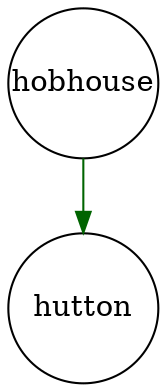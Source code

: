digraph fullagr_hobhouse_hutton { 
 K=0.6 
 "hobhouse" -> { "hutton" } [color="darkgreen", arrowhead="normal", penwidth=1, href="#221"]; 
 "hobhouse" [shape="circle", fixedsize="true", height=1, width=1, style="filled", fillcolor="white", href="#hobhouse"]; 
 "hutton" [shape="circle", fixedsize="true", height=1, width=1, style="filled", fillcolor="white", href="#hutton"]; 

}